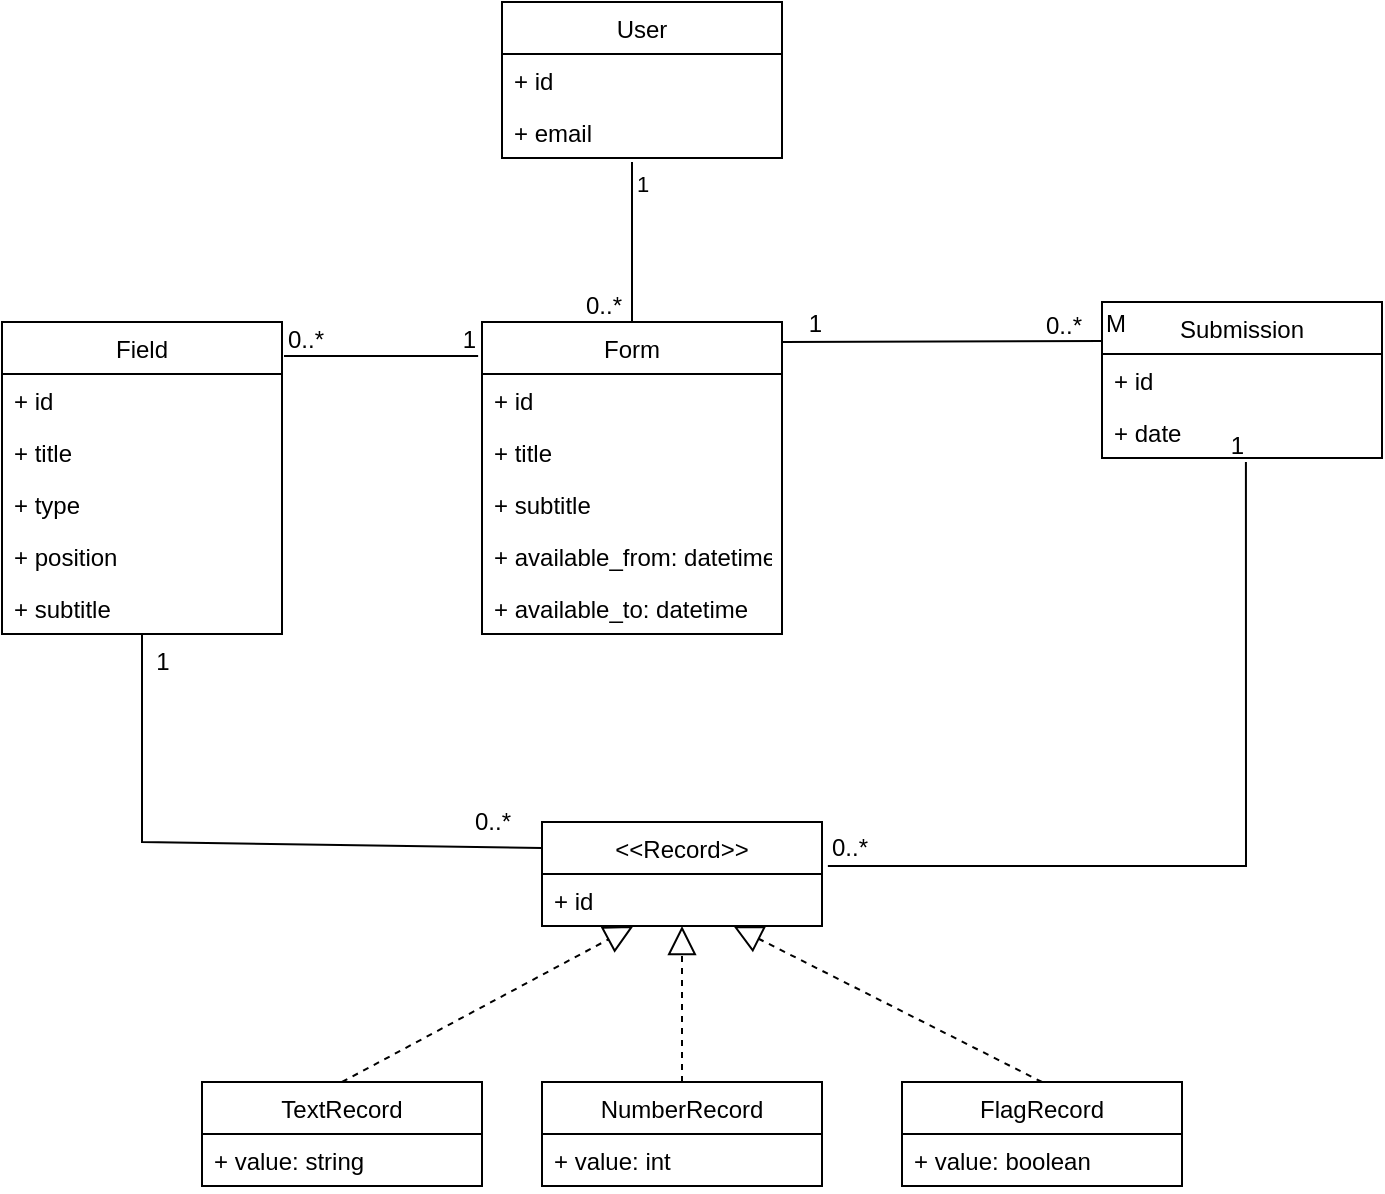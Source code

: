 <mxfile version="14.4.9" type="device"><diagram id="-GXB3C-lZjfIy0wiZuxC" name="Page-1"><mxGraphModel dx="2512" dy="915" grid="1" gridSize="10" guides="1" tooltips="1" connect="1" arrows="1" fold="1" page="1" pageScale="1" pageWidth="850" pageHeight="1100" math="0" shadow="0"><root><mxCell id="0"/><mxCell id="1" parent="0"/><mxCell id="K3WvupTLfJS5z887tB19-2" value="Form" style="swimlane;fontStyle=0;childLayout=stackLayout;horizontal=1;startSize=26;fillColor=none;horizontalStack=0;resizeParent=1;resizeParentMax=0;resizeLast=0;collapsible=1;marginBottom=0;" parent="1" vertex="1"><mxGeometry x="-340" y="370" width="150" height="156" as="geometry"/></mxCell><mxCell id="K3WvupTLfJS5z887tB19-3" value="+ id" style="text;strokeColor=none;fillColor=none;align=left;verticalAlign=top;spacingLeft=4;spacingRight=4;overflow=hidden;rotatable=0;points=[[0,0.5],[1,0.5]];portConstraint=eastwest;" parent="K3WvupTLfJS5z887tB19-2" vertex="1"><mxGeometry y="26" width="150" height="26" as="geometry"/></mxCell><mxCell id="K3WvupTLfJS5z887tB19-4" value="+ title" style="text;strokeColor=none;fillColor=none;align=left;verticalAlign=top;spacingLeft=4;spacingRight=4;overflow=hidden;rotatable=0;points=[[0,0.5],[1,0.5]];portConstraint=eastwest;" parent="K3WvupTLfJS5z887tB19-2" vertex="1"><mxGeometry y="52" width="150" height="26" as="geometry"/></mxCell><mxCell id="K3WvupTLfJS5z887tB19-5" value="+ subtitle" style="text;strokeColor=none;fillColor=none;align=left;verticalAlign=top;spacingLeft=4;spacingRight=4;overflow=hidden;rotatable=0;points=[[0,0.5],[1,0.5]];portConstraint=eastwest;" parent="K3WvupTLfJS5z887tB19-2" vertex="1"><mxGeometry y="78" width="150" height="26" as="geometry"/></mxCell><mxCell id="K3WvupTLfJS5z887tB19-65" value="+ available_from: datetime" style="text;strokeColor=none;fillColor=none;align=left;verticalAlign=top;spacingLeft=4;spacingRight=4;overflow=hidden;rotatable=0;points=[[0,0.5],[1,0.5]];portConstraint=eastwest;" parent="K3WvupTLfJS5z887tB19-2" vertex="1"><mxGeometry y="104" width="150" height="26" as="geometry"/></mxCell><mxCell id="K3WvupTLfJS5z887tB19-66" value="+ available_to: datetime" style="text;strokeColor=none;fillColor=none;align=left;verticalAlign=top;spacingLeft=4;spacingRight=4;overflow=hidden;rotatable=0;points=[[0,0.5],[1,0.5]];portConstraint=eastwest;" parent="K3WvupTLfJS5z887tB19-2" vertex="1"><mxGeometry y="130" width="150" height="26" as="geometry"/></mxCell><mxCell id="K3WvupTLfJS5z887tB19-14" value="User" style="swimlane;fontStyle=0;childLayout=stackLayout;horizontal=1;startSize=26;fillColor=none;horizontalStack=0;resizeParent=1;resizeParentMax=0;resizeLast=0;collapsible=1;marginBottom=0;" parent="1" vertex="1"><mxGeometry x="-330" y="210" width="140" height="78" as="geometry"/></mxCell><mxCell id="K3WvupTLfJS5z887tB19-15" value="+ id" style="text;strokeColor=none;fillColor=none;align=left;verticalAlign=top;spacingLeft=4;spacingRight=4;overflow=hidden;rotatable=0;points=[[0,0.5],[1,0.5]];portConstraint=eastwest;" parent="K3WvupTLfJS5z887tB19-14" vertex="1"><mxGeometry y="26" width="140" height="26" as="geometry"/></mxCell><mxCell id="K3WvupTLfJS5z887tB19-72" value="+ email" style="text;strokeColor=none;fillColor=none;align=left;verticalAlign=top;spacingLeft=4;spacingRight=4;overflow=hidden;rotatable=0;points=[[0,0.5],[1,0.5]];portConstraint=eastwest;" parent="K3WvupTLfJS5z887tB19-14" vertex="1"><mxGeometry y="52" width="140" height="26" as="geometry"/></mxCell><mxCell id="K3WvupTLfJS5z887tB19-39" value="&lt;&lt;Record&gt;&gt;" style="swimlane;fontStyle=0;childLayout=stackLayout;horizontal=1;startSize=26;fillColor=none;horizontalStack=0;resizeParent=1;resizeParentMax=0;resizeLast=0;collapsible=1;marginBottom=0;" parent="1" vertex="1"><mxGeometry x="-310" y="620" width="140" height="52" as="geometry"/></mxCell><mxCell id="K3WvupTLfJS5z887tB19-40" value="+ id" style="text;strokeColor=none;fillColor=none;align=left;verticalAlign=top;spacingLeft=4;spacingRight=4;overflow=hidden;rotatable=0;points=[[0,0.5],[1,0.5]];portConstraint=eastwest;" parent="K3WvupTLfJS5z887tB19-39" vertex="1"><mxGeometry y="26" width="140" height="26" as="geometry"/></mxCell><mxCell id="K3WvupTLfJS5z887tB19-49" value="Field" style="swimlane;fontStyle=0;childLayout=stackLayout;horizontal=1;startSize=26;fillColor=none;horizontalStack=0;resizeParent=1;resizeParentMax=0;resizeLast=0;collapsible=1;marginBottom=0;" parent="1" vertex="1"><mxGeometry x="-580" y="370" width="140" height="156" as="geometry"/></mxCell><mxCell id="K3WvupTLfJS5z887tB19-45" value="+ id" style="text;strokeColor=none;fillColor=none;align=left;verticalAlign=top;spacingLeft=4;spacingRight=4;overflow=hidden;rotatable=0;points=[[0,0.5],[1,0.5]];portConstraint=eastwest;" parent="K3WvupTLfJS5z887tB19-49" vertex="1"><mxGeometry y="26" width="140" height="26" as="geometry"/></mxCell><mxCell id="K3WvupTLfJS5z887tB19-48" value="+ title" style="text;strokeColor=none;fillColor=none;align=left;verticalAlign=top;spacingLeft=4;spacingRight=4;overflow=hidden;rotatable=0;points=[[0,0.5],[1,0.5]];portConstraint=eastwest;" parent="K3WvupTLfJS5z887tB19-49" vertex="1"><mxGeometry y="52" width="140" height="26" as="geometry"/></mxCell><mxCell id="K3WvupTLfJS5z887tB19-47" value="+ type" style="text;strokeColor=none;fillColor=none;align=left;verticalAlign=top;spacingLeft=4;spacingRight=4;overflow=hidden;rotatable=0;points=[[0,0.5],[1,0.5]];portConstraint=eastwest;" parent="K3WvupTLfJS5z887tB19-49" vertex="1"><mxGeometry y="78" width="140" height="26" as="geometry"/></mxCell><mxCell id="K3WvupTLfJS5z887tB19-46" value="+ position" style="text;strokeColor=none;fillColor=none;align=left;verticalAlign=top;spacingLeft=4;spacingRight=4;overflow=hidden;rotatable=0;points=[[0,0.5],[1,0.5]];portConstraint=eastwest;" parent="K3WvupTLfJS5z887tB19-49" vertex="1"><mxGeometry y="104" width="140" height="26" as="geometry"/></mxCell><mxCell id="K3WvupTLfJS5z887tB19-63" value="+ subtitle" style="text;strokeColor=none;fillColor=none;align=left;verticalAlign=top;spacingLeft=4;spacingRight=4;overflow=hidden;rotatable=0;points=[[0,0.5],[1,0.5]];portConstraint=eastwest;" parent="K3WvupTLfJS5z887tB19-49" vertex="1"><mxGeometry y="130" width="140" height="26" as="geometry"/></mxCell><mxCell id="K3WvupTLfJS5z887tB19-54" value="TextRecord" style="swimlane;fontStyle=0;childLayout=stackLayout;horizontal=1;startSize=26;fillColor=none;horizontalStack=0;resizeParent=1;resizeParentMax=0;resizeLast=0;collapsible=1;marginBottom=0;" parent="1" vertex="1"><mxGeometry x="-480" y="750" width="140" height="52" as="geometry"/></mxCell><mxCell id="K3WvupTLfJS5z887tB19-55" value="+ value: string" style="text;strokeColor=none;fillColor=none;align=left;verticalAlign=top;spacingLeft=4;spacingRight=4;overflow=hidden;rotatable=0;points=[[0,0.5],[1,0.5]];portConstraint=eastwest;" parent="K3WvupTLfJS5z887tB19-54" vertex="1"><mxGeometry y="26" width="140" height="26" as="geometry"/></mxCell><mxCell id="K3WvupTLfJS5z887tB19-59" value="NumberRecord" style="swimlane;fontStyle=0;childLayout=stackLayout;horizontal=1;startSize=26;fillColor=none;horizontalStack=0;resizeParent=1;resizeParentMax=0;resizeLast=0;collapsible=1;marginBottom=0;" parent="1" vertex="1"><mxGeometry x="-310" y="750" width="140" height="52" as="geometry"/></mxCell><mxCell id="K3WvupTLfJS5z887tB19-60" value="+ value: int" style="text;strokeColor=none;fillColor=none;align=left;verticalAlign=top;spacingLeft=4;spacingRight=4;overflow=hidden;rotatable=0;points=[[0,0.5],[1,0.5]];portConstraint=eastwest;" parent="K3WvupTLfJS5z887tB19-59" vertex="1"><mxGeometry y="26" width="140" height="26" as="geometry"/></mxCell><mxCell id="K3WvupTLfJS5z887tB19-61" value="FlagRecord" style="swimlane;fontStyle=0;childLayout=stackLayout;horizontal=1;startSize=26;fillColor=none;horizontalStack=0;resizeParent=1;resizeParentMax=0;resizeLast=0;collapsible=1;marginBottom=0;" parent="1" vertex="1"><mxGeometry x="-130" y="750" width="140" height="52" as="geometry"/></mxCell><mxCell id="K3WvupTLfJS5z887tB19-62" value="+ value: boolean" style="text;strokeColor=none;fillColor=none;align=left;verticalAlign=top;spacingLeft=4;spacingRight=4;overflow=hidden;rotatable=0;points=[[0,0.5],[1,0.5]];portConstraint=eastwest;" parent="K3WvupTLfJS5z887tB19-61" vertex="1"><mxGeometry y="26" width="140" height="26" as="geometry"/></mxCell><mxCell id="K3WvupTLfJS5z887tB19-73" value="" style="endArrow=block;dashed=1;endFill=0;endSize=12;html=1;exitX=0.5;exitY=0;exitDx=0;exitDy=0;" parent="1" source="K3WvupTLfJS5z887tB19-54" target="K3WvupTLfJS5z887tB19-40" edge="1"><mxGeometry width="160" relative="1" as="geometry"><mxPoint x="-270" y="630" as="sourcePoint"/><mxPoint x="-266" y="678" as="targetPoint"/></mxGeometry></mxCell><mxCell id="K3WvupTLfJS5z887tB19-74" value="" style="endArrow=block;dashed=1;endFill=0;endSize=12;html=1;exitX=0.5;exitY=0;exitDx=0;exitDy=0;entryX=0.5;entryY=1;entryDx=0;entryDy=0;" parent="1" source="K3WvupTLfJS5z887tB19-59" target="K3WvupTLfJS5z887tB19-39" edge="1"><mxGeometry width="160" relative="1" as="geometry"><mxPoint x="-270" y="630" as="sourcePoint"/><mxPoint x="-237.06" y="677.012" as="targetPoint"/></mxGeometry></mxCell><mxCell id="K3WvupTLfJS5z887tB19-75" value="" style="endArrow=block;dashed=1;endFill=0;endSize=12;html=1;exitX=0.5;exitY=0;exitDx=0;exitDy=0;" parent="1" source="K3WvupTLfJS5z887tB19-61" target="K3WvupTLfJS5z887tB19-40" edge="1"><mxGeometry width="160" relative="1" as="geometry"><mxPoint x="-270" y="630" as="sourcePoint"/><mxPoint x="-212.471" y="678" as="targetPoint"/></mxGeometry></mxCell><mxCell id="K3WvupTLfJS5z887tB19-76" value="Submission" style="swimlane;fontStyle=0;childLayout=stackLayout;horizontal=1;startSize=26;fillColor=none;horizontalStack=0;resizeParent=1;resizeParentMax=0;resizeLast=0;collapsible=1;marginBottom=0;" parent="1" vertex="1"><mxGeometry x="-30" y="360" width="140" height="78" as="geometry"/></mxCell><mxCell id="K3WvupTLfJS5z887tB19-77" value="+ id" style="text;strokeColor=none;fillColor=none;align=left;verticalAlign=top;spacingLeft=4;spacingRight=4;overflow=hidden;rotatable=0;points=[[0,0.5],[1,0.5]];portConstraint=eastwest;" parent="K3WvupTLfJS5z887tB19-76" vertex="1"><mxGeometry y="26" width="140" height="26" as="geometry"/></mxCell><mxCell id="K3WvupTLfJS5z887tB19-78" value="+ date" style="text;strokeColor=none;fillColor=none;align=left;verticalAlign=top;spacingLeft=4;spacingRight=4;overflow=hidden;rotatable=0;points=[[0,0.5],[1,0.5]];portConstraint=eastwest;" parent="K3WvupTLfJS5z887tB19-76" vertex="1"><mxGeometry y="52" width="140" height="26" as="geometry"/></mxCell><mxCell id="K3WvupTLfJS5z887tB19-83" value="" style="endArrow=none;html=1;rounded=0;entryX=0.514;entryY=1.077;entryDx=0;entryDy=0;entryPerimeter=0;exitX=1.021;exitY=-0.154;exitDx=0;exitDy=0;exitPerimeter=0;" parent="1" source="K3WvupTLfJS5z887tB19-40" target="K3WvupTLfJS5z887tB19-78" edge="1"><mxGeometry relative="1" as="geometry"><mxPoint x="-170" y="645.5" as="sourcePoint"/><mxPoint x="-10" y="645.5" as="targetPoint"/><Array as="points"><mxPoint x="42" y="642"/></Array></mxGeometry></mxCell><mxCell id="K3WvupTLfJS5z887tB19-84" value="0..*" style="resizable=0;html=1;align=left;verticalAlign=bottom;" parent="K3WvupTLfJS5z887tB19-83" connectable="0" vertex="1"><mxGeometry x="-1" relative="1" as="geometry"/></mxCell><mxCell id="K3WvupTLfJS5z887tB19-85" value="1" style="resizable=0;html=1;align=right;verticalAlign=bottom;" parent="K3WvupTLfJS5z887tB19-83" connectable="0" vertex="1"><mxGeometry x="1" relative="1" as="geometry"/></mxCell><mxCell id="K3WvupTLfJS5z887tB19-90" value="" style="endArrow=none;html=1;rounded=0;exitX=0;exitY=0.25;exitDx=0;exitDy=0;entryX=1;entryY=0.064;entryDx=0;entryDy=0;entryPerimeter=0;" parent="1" source="K3WvupTLfJS5z887tB19-76" target="K3WvupTLfJS5z887tB19-2" edge="1"><mxGeometry relative="1" as="geometry"><mxPoint x="-50" y="580" as="sourcePoint"/><mxPoint x="-210" y="580" as="targetPoint"/></mxGeometry></mxCell><mxCell id="K3WvupTLfJS5z887tB19-91" value="M" style="resizable=0;html=1;align=left;verticalAlign=bottom;" parent="K3WvupTLfJS5z887tB19-90" connectable="0" vertex="1"><mxGeometry x="-1" relative="1" as="geometry"/></mxCell><mxCell id="K3WvupTLfJS5z887tB19-92" value="1" style="resizable=0;html=1;align=right;verticalAlign=bottom;" parent="K3WvupTLfJS5z887tB19-90" connectable="0" vertex="1"><mxGeometry x="1" relative="1" as="geometry"><mxPoint x="20" as="offset"/></mxGeometry></mxCell><mxCell id="K3WvupTLfJS5z887tB19-96" value="0..*" style="resizable=0;html=1;align=left;verticalAlign=bottom;" parent="1" connectable="0" vertex="1"><mxGeometry x="-60" y="380" as="geometry"/></mxCell><mxCell id="K3WvupTLfJS5z887tB19-97" value="" style="endArrow=none;html=1;rounded=0;exitX=0;exitY=0.25;exitDx=0;exitDy=0;entryX=0.5;entryY=1;entryDx=0;entryDy=0;" parent="1" source="K3WvupTLfJS5z887tB19-39" target="K3WvupTLfJS5z887tB19-49" edge="1"><mxGeometry relative="1" as="geometry"><mxPoint x="-330" y="570" as="sourcePoint"/><mxPoint x="-170" y="570" as="targetPoint"/><Array as="points"><mxPoint x="-510" y="630"/></Array></mxGeometry></mxCell><mxCell id="K3WvupTLfJS5z887tB19-99" value="1" style="text;html=1;align=center;verticalAlign=middle;resizable=0;points=[];autosize=1;" parent="1" vertex="1"><mxGeometry x="-510" y="530" width="20" height="20" as="geometry"/></mxCell><mxCell id="K3WvupTLfJS5z887tB19-100" value="0..*" style="text;html=1;align=center;verticalAlign=middle;resizable=0;points=[];autosize=1;" parent="1" vertex="1"><mxGeometry x="-350" y="610" width="30" height="20" as="geometry"/></mxCell><mxCell id="K3WvupTLfJS5z887tB19-101" value="" style="endArrow=none;html=1;rounded=0;entryX=-0.013;entryY=0.109;entryDx=0;entryDy=0;entryPerimeter=0;" parent="1" target="K3WvupTLfJS5z887tB19-2" edge="1"><mxGeometry relative="1" as="geometry"><mxPoint x="-439" y="387" as="sourcePoint"/><mxPoint x="-170" y="570" as="targetPoint"/></mxGeometry></mxCell><mxCell id="K3WvupTLfJS5z887tB19-102" value="0..*" style="resizable=0;html=1;align=left;verticalAlign=bottom;" parent="K3WvupTLfJS5z887tB19-101" connectable="0" vertex="1"><mxGeometry x="-1" relative="1" as="geometry"/></mxCell><mxCell id="K3WvupTLfJS5z887tB19-103" value="1" style="resizable=0;html=1;align=right;verticalAlign=bottom;" parent="K3WvupTLfJS5z887tB19-101" connectable="0" vertex="1"><mxGeometry x="1" relative="1" as="geometry"/></mxCell><mxCell id="K3WvupTLfJS5z887tB19-104" value="" style="endArrow=none;html=1;rounded=0;entryX=0.5;entryY=0;entryDx=0;entryDy=0;" parent="1" target="K3WvupTLfJS5z887tB19-2" edge="1"><mxGeometry relative="1" as="geometry"><mxPoint x="-265" y="290" as="sourcePoint"/><mxPoint x="-170" y="570" as="targetPoint"/><Array as="points"/></mxGeometry></mxCell><mxCell id="K3WvupTLfJS5z887tB19-105" value="0..*" style="resizable=0;html=1;align=right;verticalAlign=bottom;" parent="K3WvupTLfJS5z887tB19-104" connectable="0" vertex="1"><mxGeometry x="1" relative="1" as="geometry"><mxPoint x="-5" as="offset"/></mxGeometry></mxCell><mxCell id="K3WvupTLfJS5z887tB19-106" value="1" style="edgeLabel;html=1;align=center;verticalAlign=middle;resizable=0;points=[];" parent="K3WvupTLfJS5z887tB19-104" vertex="1" connectable="0"><mxGeometry x="-0.792" y="-2" relative="1" as="geometry"><mxPoint x="7" y="2.0" as="offset"/></mxGeometry></mxCell></root></mxGraphModel></diagram></mxfile>